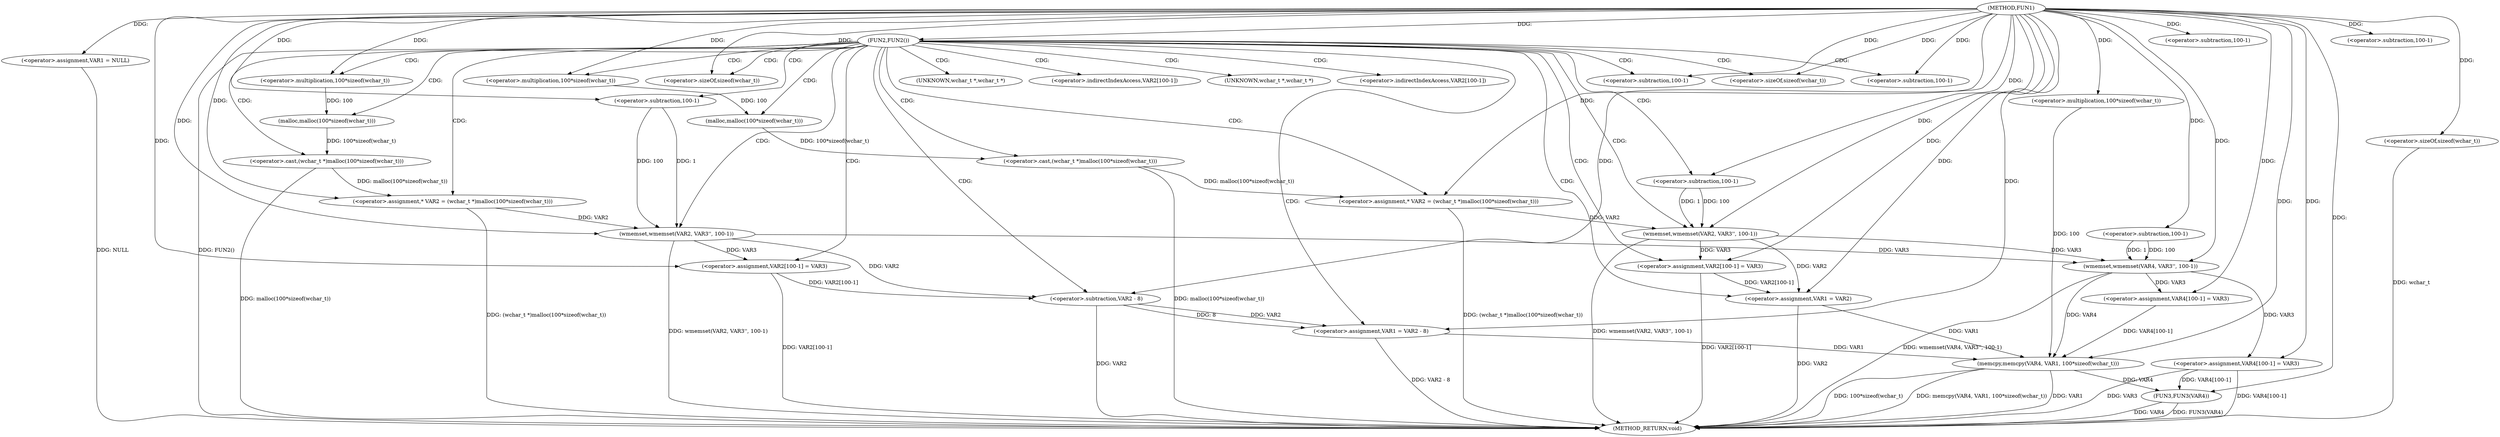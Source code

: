 digraph FUN1 {  
"1000100" [label = "(METHOD,FUN1)" ]
"1000198" [label = "(METHOD_RETURN,void)" ]
"1000103" [label = "(<operator>.assignment,VAR1 = NULL)" ]
"1000107" [label = "(FUN2,FUN2())" ]
"1000111" [label = "(<operator>.assignment,* VAR2 = (wchar_t *)malloc(100*sizeof(wchar_t)))" ]
"1000113" [label = "(<operator>.cast,(wchar_t *)malloc(100*sizeof(wchar_t)))" ]
"1000115" [label = "(malloc,malloc(100*sizeof(wchar_t)))" ]
"1000116" [label = "(<operator>.multiplication,100*sizeof(wchar_t))" ]
"1000118" [label = "(<operator>.sizeOf,sizeof(wchar_t))" ]
"1000120" [label = "(wmemset,wmemset(VAR2, VAR3'', 100-1))" ]
"1000123" [label = "(<operator>.subtraction,100-1)" ]
"1000126" [label = "(<operator>.assignment,VAR2[100-1] = VAR3)" ]
"1000129" [label = "(<operator>.subtraction,100-1)" ]
"1000133" [label = "(<operator>.assignment,VAR1 = VAR2 - 8)" ]
"1000135" [label = "(<operator>.subtraction,VAR2 - 8)" ]
"1000142" [label = "(<operator>.assignment,* VAR2 = (wchar_t *)malloc(100*sizeof(wchar_t)))" ]
"1000144" [label = "(<operator>.cast,(wchar_t *)malloc(100*sizeof(wchar_t)))" ]
"1000146" [label = "(malloc,malloc(100*sizeof(wchar_t)))" ]
"1000147" [label = "(<operator>.multiplication,100*sizeof(wchar_t))" ]
"1000149" [label = "(<operator>.sizeOf,sizeof(wchar_t))" ]
"1000151" [label = "(wmemset,wmemset(VAR2, VAR3'', 100-1))" ]
"1000154" [label = "(<operator>.subtraction,100-1)" ]
"1000157" [label = "(<operator>.assignment,VAR2[100-1] = VAR3)" ]
"1000160" [label = "(<operator>.subtraction,100-1)" ]
"1000164" [label = "(<operator>.assignment,VAR1 = VAR2)" ]
"1000169" [label = "(wmemset,wmemset(VAR4, VAR3'', 100-1))" ]
"1000172" [label = "(<operator>.subtraction,100-1)" ]
"1000175" [label = "(<operator>.assignment,VAR4[100-1] = VAR3)" ]
"1000178" [label = "(<operator>.subtraction,100-1)" ]
"1000182" [label = "(memcpy,memcpy(VAR4, VAR1, 100*sizeof(wchar_t)))" ]
"1000185" [label = "(<operator>.multiplication,100*sizeof(wchar_t))" ]
"1000187" [label = "(<operator>.sizeOf,sizeof(wchar_t))" ]
"1000189" [label = "(<operator>.assignment,VAR4[100-1] = VAR3)" ]
"1000192" [label = "(<operator>.subtraction,100-1)" ]
"1000196" [label = "(FUN3,FUN3(VAR4))" ]
"1000114" [label = "(UNKNOWN,wchar_t *,wchar_t *)" ]
"1000127" [label = "(<operator>.indirectIndexAccess,VAR2[100-1])" ]
"1000145" [label = "(UNKNOWN,wchar_t *,wchar_t *)" ]
"1000158" [label = "(<operator>.indirectIndexAccess,VAR2[100-1])" ]
  "1000182" -> "1000198"  [ label = "DDG: 100*sizeof(wchar_t)"] 
  "1000103" -> "1000198"  [ label = "DDG: NULL"] 
  "1000113" -> "1000198"  [ label = "DDG: malloc(100*sizeof(wchar_t))"] 
  "1000126" -> "1000198"  [ label = "DDG: VAR2[100-1]"] 
  "1000196" -> "1000198"  [ label = "DDG: VAR4"] 
  "1000135" -> "1000198"  [ label = "DDG: VAR2"] 
  "1000182" -> "1000198"  [ label = "DDG: memcpy(VAR4, VAR1, 100*sizeof(wchar_t))"] 
  "1000187" -> "1000198"  [ label = "DDG: wchar_t"] 
  "1000107" -> "1000198"  [ label = "DDG: FUN2()"] 
  "1000151" -> "1000198"  [ label = "DDG: wmemset(VAR2, VAR3'', 100-1)"] 
  "1000169" -> "1000198"  [ label = "DDG: wmemset(VAR4, VAR3'', 100-1)"] 
  "1000189" -> "1000198"  [ label = "DDG: VAR4[100-1]"] 
  "1000164" -> "1000198"  [ label = "DDG: VAR2"] 
  "1000189" -> "1000198"  [ label = "DDG: VAR3"] 
  "1000182" -> "1000198"  [ label = "DDG: VAR1"] 
  "1000142" -> "1000198"  [ label = "DDG: (wchar_t *)malloc(100*sizeof(wchar_t))"] 
  "1000157" -> "1000198"  [ label = "DDG: VAR2[100-1]"] 
  "1000133" -> "1000198"  [ label = "DDG: VAR2 - 8"] 
  "1000111" -> "1000198"  [ label = "DDG: (wchar_t *)malloc(100*sizeof(wchar_t))"] 
  "1000120" -> "1000198"  [ label = "DDG: wmemset(VAR2, VAR3'', 100-1)"] 
  "1000196" -> "1000198"  [ label = "DDG: FUN3(VAR4)"] 
  "1000144" -> "1000198"  [ label = "DDG: malloc(100*sizeof(wchar_t))"] 
  "1000100" -> "1000103"  [ label = "DDG: "] 
  "1000100" -> "1000107"  [ label = "DDG: "] 
  "1000113" -> "1000111"  [ label = "DDG: malloc(100*sizeof(wchar_t))"] 
  "1000100" -> "1000111"  [ label = "DDG: "] 
  "1000115" -> "1000113"  [ label = "DDG: 100*sizeof(wchar_t)"] 
  "1000116" -> "1000115"  [ label = "DDG: 100"] 
  "1000100" -> "1000116"  [ label = "DDG: "] 
  "1000100" -> "1000118"  [ label = "DDG: "] 
  "1000111" -> "1000120"  [ label = "DDG: VAR2"] 
  "1000100" -> "1000120"  [ label = "DDG: "] 
  "1000123" -> "1000120"  [ label = "DDG: 100"] 
  "1000123" -> "1000120"  [ label = "DDG: 1"] 
  "1000100" -> "1000123"  [ label = "DDG: "] 
  "1000120" -> "1000126"  [ label = "DDG: VAR3"] 
  "1000100" -> "1000126"  [ label = "DDG: "] 
  "1000100" -> "1000129"  [ label = "DDG: "] 
  "1000135" -> "1000133"  [ label = "DDG: VAR2"] 
  "1000135" -> "1000133"  [ label = "DDG: 8"] 
  "1000100" -> "1000133"  [ label = "DDG: "] 
  "1000120" -> "1000135"  [ label = "DDG: VAR2"] 
  "1000126" -> "1000135"  [ label = "DDG: VAR2[100-1]"] 
  "1000100" -> "1000135"  [ label = "DDG: "] 
  "1000144" -> "1000142"  [ label = "DDG: malloc(100*sizeof(wchar_t))"] 
  "1000100" -> "1000142"  [ label = "DDG: "] 
  "1000146" -> "1000144"  [ label = "DDG: 100*sizeof(wchar_t)"] 
  "1000147" -> "1000146"  [ label = "DDG: 100"] 
  "1000100" -> "1000147"  [ label = "DDG: "] 
  "1000100" -> "1000149"  [ label = "DDG: "] 
  "1000142" -> "1000151"  [ label = "DDG: VAR2"] 
  "1000100" -> "1000151"  [ label = "DDG: "] 
  "1000154" -> "1000151"  [ label = "DDG: 100"] 
  "1000154" -> "1000151"  [ label = "DDG: 1"] 
  "1000100" -> "1000154"  [ label = "DDG: "] 
  "1000151" -> "1000157"  [ label = "DDG: VAR3"] 
  "1000100" -> "1000157"  [ label = "DDG: "] 
  "1000100" -> "1000160"  [ label = "DDG: "] 
  "1000151" -> "1000164"  [ label = "DDG: VAR2"] 
  "1000157" -> "1000164"  [ label = "DDG: VAR2[100-1]"] 
  "1000100" -> "1000164"  [ label = "DDG: "] 
  "1000100" -> "1000169"  [ label = "DDG: "] 
  "1000120" -> "1000169"  [ label = "DDG: VAR3"] 
  "1000151" -> "1000169"  [ label = "DDG: VAR3"] 
  "1000172" -> "1000169"  [ label = "DDG: 100"] 
  "1000172" -> "1000169"  [ label = "DDG: 1"] 
  "1000100" -> "1000172"  [ label = "DDG: "] 
  "1000169" -> "1000175"  [ label = "DDG: VAR3"] 
  "1000100" -> "1000175"  [ label = "DDG: "] 
  "1000100" -> "1000178"  [ label = "DDG: "] 
  "1000175" -> "1000182"  [ label = "DDG: VAR4[100-1]"] 
  "1000169" -> "1000182"  [ label = "DDG: VAR4"] 
  "1000100" -> "1000182"  [ label = "DDG: "] 
  "1000133" -> "1000182"  [ label = "DDG: VAR1"] 
  "1000164" -> "1000182"  [ label = "DDG: VAR1"] 
  "1000185" -> "1000182"  [ label = "DDG: 100"] 
  "1000100" -> "1000185"  [ label = "DDG: "] 
  "1000100" -> "1000187"  [ label = "DDG: "] 
  "1000100" -> "1000189"  [ label = "DDG: "] 
  "1000169" -> "1000189"  [ label = "DDG: VAR3"] 
  "1000100" -> "1000192"  [ label = "DDG: "] 
  "1000189" -> "1000196"  [ label = "DDG: VAR4[100-1]"] 
  "1000182" -> "1000196"  [ label = "DDG: VAR4"] 
  "1000100" -> "1000196"  [ label = "DDG: "] 
  "1000107" -> "1000164"  [ label = "CDG: "] 
  "1000107" -> "1000127"  [ label = "CDG: "] 
  "1000107" -> "1000142"  [ label = "CDG: "] 
  "1000107" -> "1000135"  [ label = "CDG: "] 
  "1000107" -> "1000114"  [ label = "CDG: "] 
  "1000107" -> "1000133"  [ label = "CDG: "] 
  "1000107" -> "1000118"  [ label = "CDG: "] 
  "1000107" -> "1000144"  [ label = "CDG: "] 
  "1000107" -> "1000157"  [ label = "CDG: "] 
  "1000107" -> "1000149"  [ label = "CDG: "] 
  "1000107" -> "1000116"  [ label = "CDG: "] 
  "1000107" -> "1000120"  [ label = "CDG: "] 
  "1000107" -> "1000113"  [ label = "CDG: "] 
  "1000107" -> "1000111"  [ label = "CDG: "] 
  "1000107" -> "1000158"  [ label = "CDG: "] 
  "1000107" -> "1000126"  [ label = "CDG: "] 
  "1000107" -> "1000129"  [ label = "CDG: "] 
  "1000107" -> "1000123"  [ label = "CDG: "] 
  "1000107" -> "1000154"  [ label = "CDG: "] 
  "1000107" -> "1000147"  [ label = "CDG: "] 
  "1000107" -> "1000151"  [ label = "CDG: "] 
  "1000107" -> "1000145"  [ label = "CDG: "] 
  "1000107" -> "1000160"  [ label = "CDG: "] 
  "1000107" -> "1000115"  [ label = "CDG: "] 
  "1000107" -> "1000146"  [ label = "CDG: "] 
}
